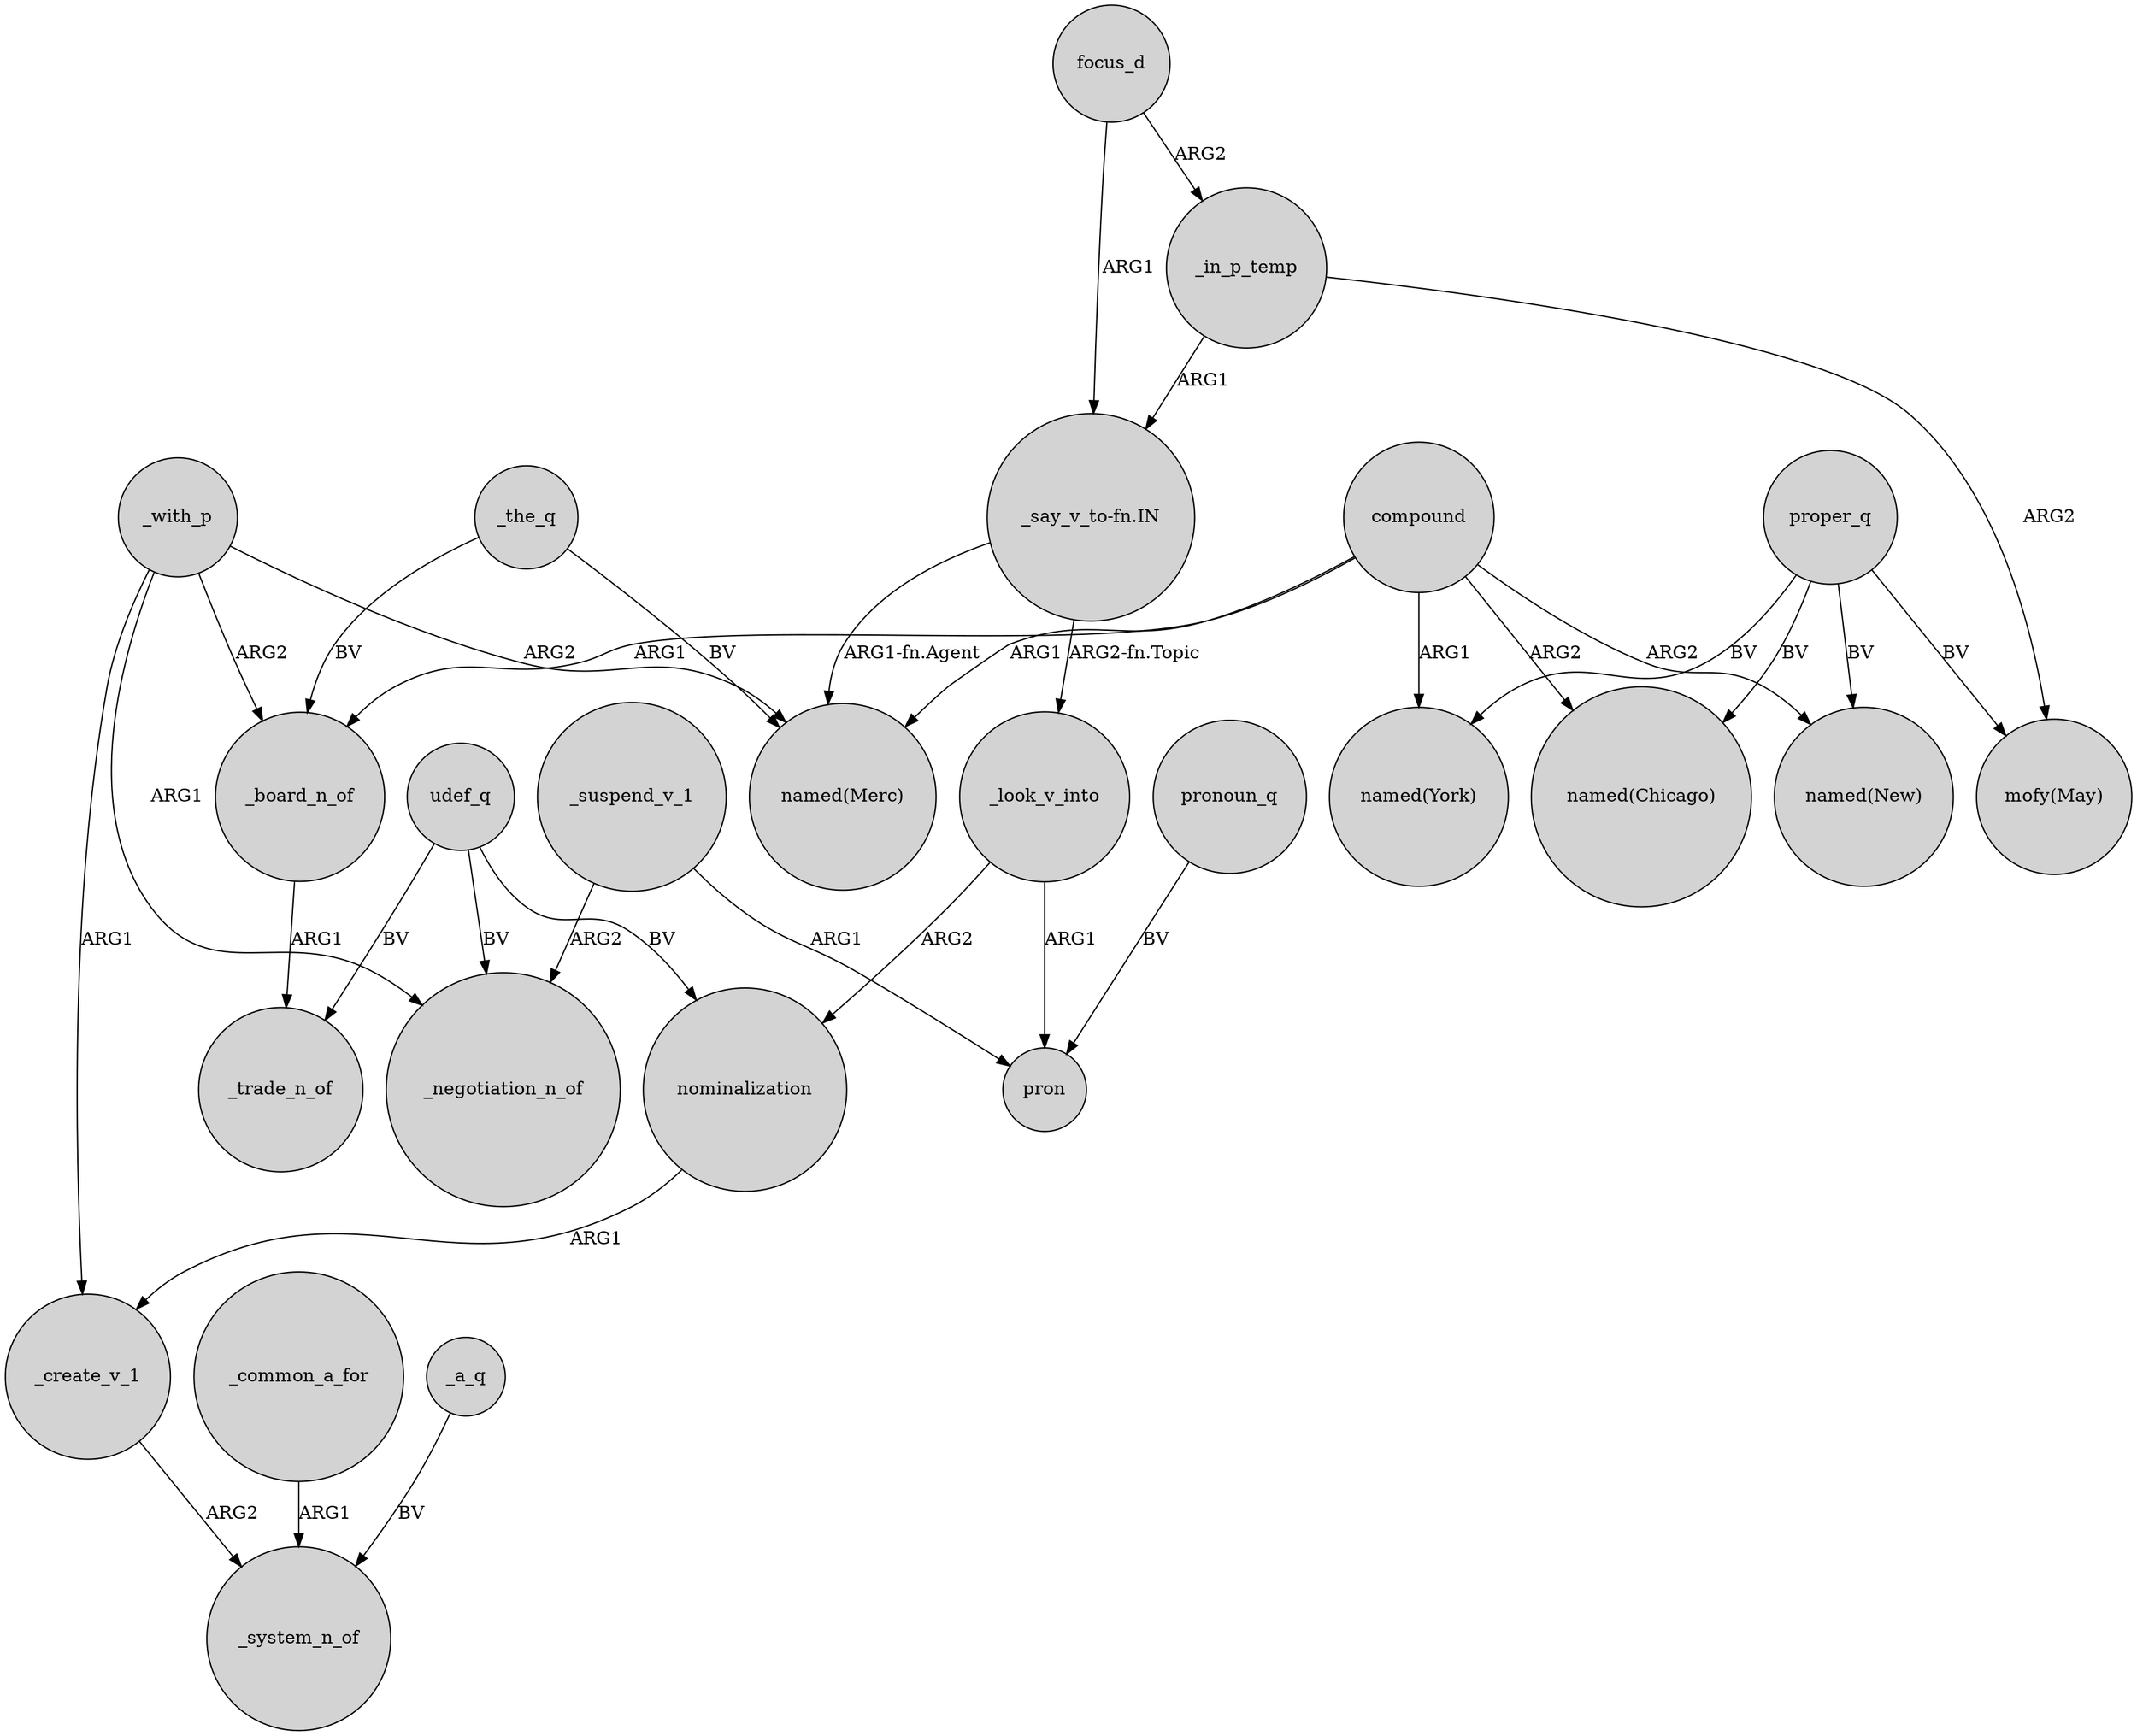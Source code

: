digraph {
	node [shape=circle style=filled]
	udef_q -> _negotiation_n_of [label=BV]
	udef_q -> _trade_n_of [label=BV]
	_with_p -> _negotiation_n_of [label=ARG1]
	focus_d -> _in_p_temp [label=ARG2]
	compound -> "named(New)" [label=ARG2]
	_create_v_1 -> _system_n_of [label=ARG2]
	compound -> "named(Merc)" [label=ARG1]
	_with_p -> _create_v_1 [label=ARG1]
	compound -> _board_n_of [label=ARG1]
	_with_p -> "named(Merc)" [label=ARG2]
	proper_q -> "named(New)" [label=BV]
	_common_a_for -> _system_n_of [label=ARG1]
	nominalization -> _create_v_1 [label=ARG1]
	_look_v_into -> nominalization [label=ARG2]
	_the_q -> "named(Merc)" [label=BV]
	proper_q -> "mofy(May)" [label=BV]
	"_say_v_to-fn.IN" -> _look_v_into [label="ARG2-fn.Topic"]
	"_say_v_to-fn.IN" -> "named(Merc)" [label="ARG1-fn.Agent"]
	compound -> "named(Chicago)" [label=ARG2]
	_in_p_temp -> "mofy(May)" [label=ARG2]
	_suspend_v_1 -> pron [label=ARG1]
	pronoun_q -> pron [label=BV]
	_look_v_into -> pron [label=ARG1]
	compound -> "named(York)" [label=ARG1]
	_with_p -> _board_n_of [label=ARG2]
	_the_q -> _board_n_of [label=BV]
	udef_q -> nominalization [label=BV]
	_in_p_temp -> "_say_v_to-fn.IN" [label=ARG1]
	_a_q -> _system_n_of [label=BV]
	_suspend_v_1 -> _negotiation_n_of [label=ARG2]
	_board_n_of -> _trade_n_of [label=ARG1]
	proper_q -> "named(York)" [label=BV]
	proper_q -> "named(Chicago)" [label=BV]
	focus_d -> "_say_v_to-fn.IN" [label=ARG1]
}
